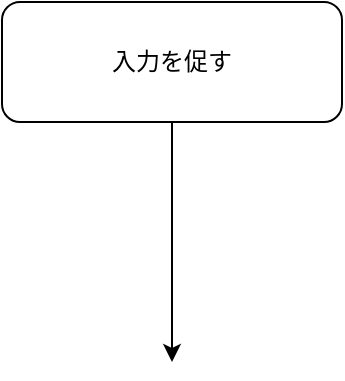 <mxfile>
    <diagram id="1z6B9G9n-dI5Xd-MvLRp" name="ページ1">
        <mxGraphModel dx="898" dy="423" grid="1" gridSize="10" guides="1" tooltips="1" connect="1" arrows="1" fold="1" page="1" pageScale="1" pageWidth="827" pageHeight="1169" math="0" shadow="0">
            <root>
                <mxCell id="0"/>
                <mxCell id="1" parent="0"/>
                <mxCell id="4" value="" style="edgeStyle=none;html=1;" edge="1" parent="1" source="2">
                    <mxGeometry relative="1" as="geometry">
                        <mxPoint x="385" y="230" as="targetPoint"/>
                    </mxGeometry>
                </mxCell>
                <mxCell id="2" value="入力を促す" style="rounded=1;whiteSpace=wrap;html=1;" vertex="1" parent="1">
                    <mxGeometry x="300" y="50" width="170" height="60" as="geometry"/>
                </mxCell>
            </root>
        </mxGraphModel>
    </diagram>
</mxfile>